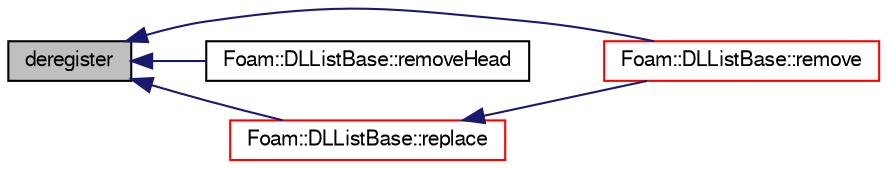 digraph "deregister"
{
  bgcolor="transparent";
  edge [fontname="FreeSans",fontsize="10",labelfontname="FreeSans",labelfontsize="10"];
  node [fontname="FreeSans",fontsize="10",shape=record];
  rankdir="LR";
  Node5 [label="deregister",height=0.2,width=0.4,color="black", fillcolor="grey75", style="filled", fontcolor="black"];
  Node5 -> Node6 [dir="back",color="midnightblue",fontsize="10",style="solid",fontname="FreeSans"];
  Node6 [label="Foam::DLListBase::remove",height=0.2,width=0.4,color="red",URL="$a25806.html#a261132ea9ca45a3412fc3388d66a99a0",tooltip="Remove and return element. "];
  Node5 -> Node8 [dir="back",color="midnightblue",fontsize="10",style="solid",fontname="FreeSans"];
  Node8 [label="Foam::DLListBase::removeHead",height=0.2,width=0.4,color="black",URL="$a25806.html#aa3a15a64d327a1310d7d074c727d0ae1",tooltip="Remove and return head. "];
  Node5 -> Node9 [dir="back",color="midnightblue",fontsize="10",style="solid",fontname="FreeSans"];
  Node9 [label="Foam::DLListBase::replace",height=0.2,width=0.4,color="red",URL="$a25806.html#a558d4ce342e507544899dbc09f280bda",tooltip="Replace oldLink with newLink and return element. "];
  Node9 -> Node6 [dir="back",color="midnightblue",fontsize="10",style="solid",fontname="FreeSans"];
}
